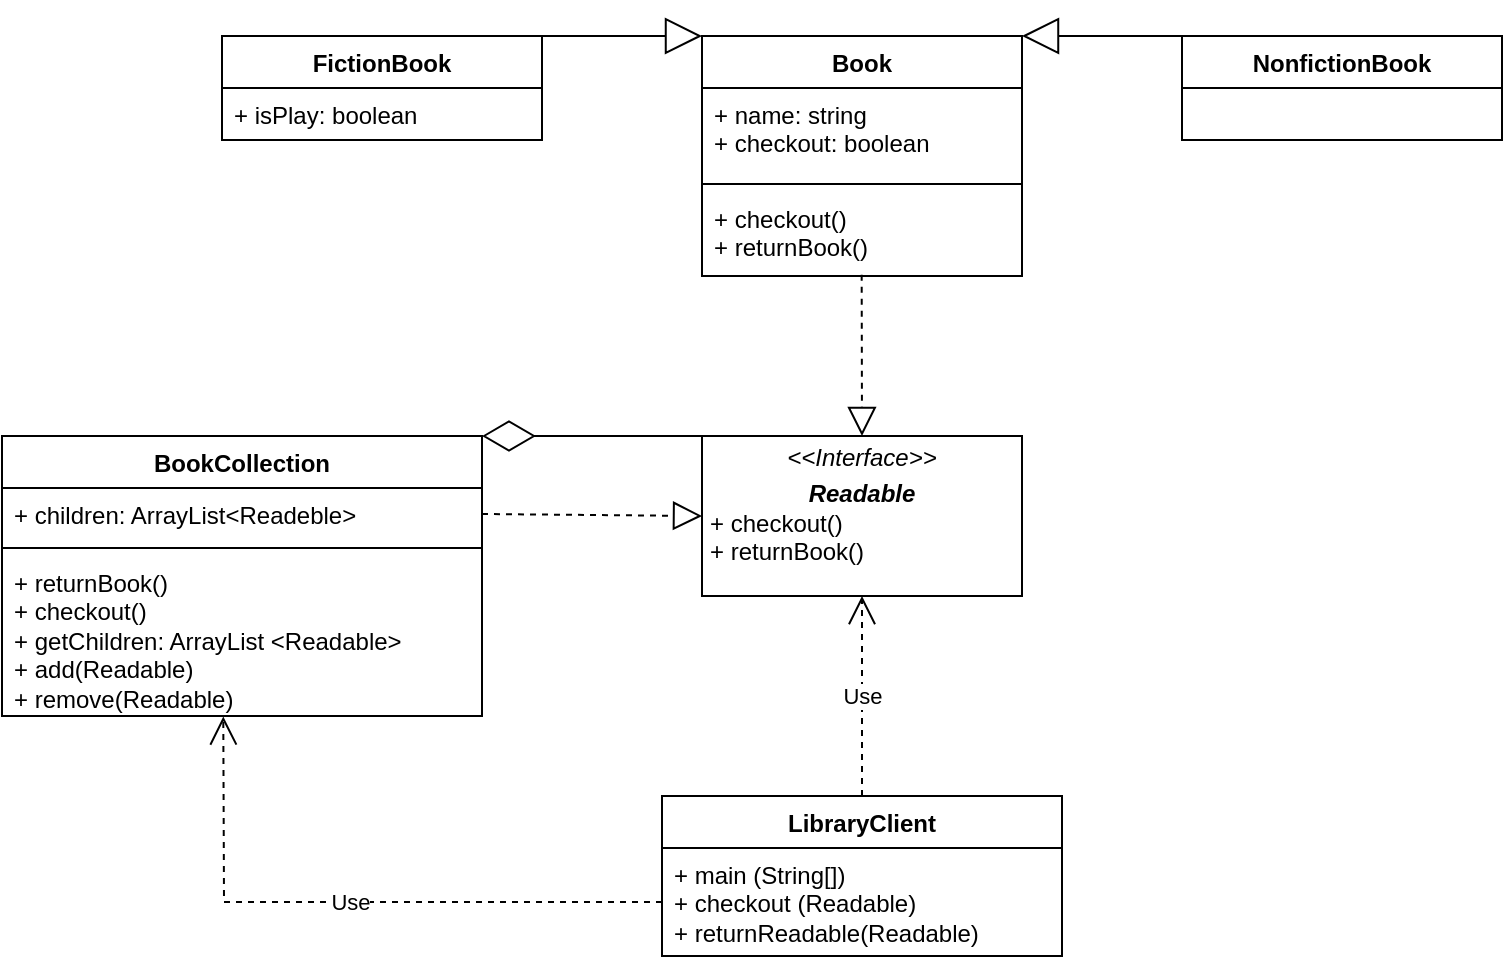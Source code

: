 <mxfile version="23.0.2" type="device">
  <diagram name="Сторінка-1" id="DHl8R-GcJMm3HBm6q-UL">
    <mxGraphModel dx="1877" dy="565" grid="1" gridSize="10" guides="1" tooltips="1" connect="1" arrows="1" fold="1" page="1" pageScale="1" pageWidth="827" pageHeight="1169" math="0" shadow="0">
      <root>
        <mxCell id="0" />
        <mxCell id="1" parent="0" />
        <mxCell id="8WjxQKYUIYiAgiq7mSdw-1" value="BookCollection" style="swimlane;fontStyle=1;align=center;verticalAlign=top;childLayout=stackLayout;horizontal=1;startSize=26;horizontalStack=0;resizeParent=1;resizeParentMax=0;resizeLast=0;collapsible=1;marginBottom=0;whiteSpace=wrap;html=1;" vertex="1" parent="1">
          <mxGeometry x="-190" y="280" width="240" height="140" as="geometry" />
        </mxCell>
        <mxCell id="8WjxQKYUIYiAgiq7mSdw-2" value="+ children: ArrayList&amp;lt;Readeble&amp;gt;" style="text;strokeColor=none;fillColor=none;align=left;verticalAlign=top;spacingLeft=4;spacingRight=4;overflow=hidden;rotatable=0;points=[[0,0.5],[1,0.5]];portConstraint=eastwest;whiteSpace=wrap;html=1;" vertex="1" parent="8WjxQKYUIYiAgiq7mSdw-1">
          <mxGeometry y="26" width="240" height="26" as="geometry" />
        </mxCell>
        <mxCell id="8WjxQKYUIYiAgiq7mSdw-3" value="" style="line;strokeWidth=1;fillColor=none;align=left;verticalAlign=middle;spacingTop=-1;spacingLeft=3;spacingRight=3;rotatable=0;labelPosition=right;points=[];portConstraint=eastwest;strokeColor=inherit;" vertex="1" parent="8WjxQKYUIYiAgiq7mSdw-1">
          <mxGeometry y="52" width="240" height="8" as="geometry" />
        </mxCell>
        <mxCell id="8WjxQKYUIYiAgiq7mSdw-4" value="+ returnBook()&lt;br&gt;+ checkout()&lt;br&gt;+ getChildren: ArrayList &amp;lt;Readable&amp;gt;&lt;br&gt;+ add(Readable)&lt;br&gt;+ remove(Readable)" style="text;strokeColor=none;fillColor=none;align=left;verticalAlign=top;spacingLeft=4;spacingRight=4;overflow=hidden;rotatable=0;points=[[0,0.5],[1,0.5]];portConstraint=eastwest;whiteSpace=wrap;html=1;" vertex="1" parent="8WjxQKYUIYiAgiq7mSdw-1">
          <mxGeometry y="60" width="240" height="80" as="geometry" />
        </mxCell>
        <mxCell id="8WjxQKYUIYiAgiq7mSdw-7" value="&lt;p style=&quot;margin:0px;margin-top:4px;text-align:center;&quot;&gt;&lt;i&gt;&amp;lt;&amp;lt;Interface&amp;gt;&amp;gt;&lt;/i&gt;&lt;/p&gt;&lt;p style=&quot;margin:0px;margin-top:4px;text-align:center;&quot;&gt;&lt;i&gt;&lt;b&gt;Readable&lt;/b&gt;&lt;/i&gt;&lt;br&gt;&lt;/p&gt;&lt;p style=&quot;margin:0px;margin-left:4px;&quot;&gt;+ checkout()&lt;br&gt;+ returnBook()&lt;/p&gt;" style="verticalAlign=top;align=left;overflow=fill;fontSize=12;fontFamily=Helvetica;html=1;whiteSpace=wrap;" vertex="1" parent="1">
          <mxGeometry x="160" y="280" width="160" height="80" as="geometry" />
        </mxCell>
        <mxCell id="8WjxQKYUIYiAgiq7mSdw-8" value="FictionBook" style="swimlane;fontStyle=1;align=center;verticalAlign=top;childLayout=stackLayout;horizontal=1;startSize=26;horizontalStack=0;resizeParent=1;resizeParentMax=0;resizeLast=0;collapsible=1;marginBottom=0;whiteSpace=wrap;html=1;" vertex="1" parent="1">
          <mxGeometry x="-80" y="80" width="160" height="52" as="geometry" />
        </mxCell>
        <mxCell id="8WjxQKYUIYiAgiq7mSdw-9" value="+ isPlay: boolean" style="text;strokeColor=none;fillColor=none;align=left;verticalAlign=top;spacingLeft=4;spacingRight=4;overflow=hidden;rotatable=0;points=[[0,0.5],[1,0.5]];portConstraint=eastwest;whiteSpace=wrap;html=1;" vertex="1" parent="8WjxQKYUIYiAgiq7mSdw-8">
          <mxGeometry y="26" width="160" height="26" as="geometry" />
        </mxCell>
        <mxCell id="8WjxQKYUIYiAgiq7mSdw-12" value="Book" style="swimlane;fontStyle=1;align=center;verticalAlign=top;childLayout=stackLayout;horizontal=1;startSize=26;horizontalStack=0;resizeParent=1;resizeParentMax=0;resizeLast=0;collapsible=1;marginBottom=0;whiteSpace=wrap;html=1;" vertex="1" parent="1">
          <mxGeometry x="160" y="80" width="160" height="120" as="geometry" />
        </mxCell>
        <mxCell id="8WjxQKYUIYiAgiq7mSdw-13" value="+ name: string&lt;br&gt;+ checkout: boolean" style="text;strokeColor=none;fillColor=none;align=left;verticalAlign=top;spacingLeft=4;spacingRight=4;overflow=hidden;rotatable=0;points=[[0,0.5],[1,0.5]];portConstraint=eastwest;whiteSpace=wrap;html=1;" vertex="1" parent="8WjxQKYUIYiAgiq7mSdw-12">
          <mxGeometry y="26" width="160" height="44" as="geometry" />
        </mxCell>
        <mxCell id="8WjxQKYUIYiAgiq7mSdw-14" value="" style="line;strokeWidth=1;fillColor=none;align=left;verticalAlign=middle;spacingTop=-1;spacingLeft=3;spacingRight=3;rotatable=0;labelPosition=right;points=[];portConstraint=eastwest;strokeColor=inherit;" vertex="1" parent="8WjxQKYUIYiAgiq7mSdw-12">
          <mxGeometry y="70" width="160" height="8" as="geometry" />
        </mxCell>
        <mxCell id="8WjxQKYUIYiAgiq7mSdw-15" value="+ checkout()&lt;br&gt;+ returnBook()" style="text;strokeColor=none;fillColor=none;align=left;verticalAlign=top;spacingLeft=4;spacingRight=4;overflow=hidden;rotatable=0;points=[[0,0.5],[1,0.5]];portConstraint=eastwest;whiteSpace=wrap;html=1;" vertex="1" parent="8WjxQKYUIYiAgiq7mSdw-12">
          <mxGeometry y="78" width="160" height="42" as="geometry" />
        </mxCell>
        <mxCell id="8WjxQKYUIYiAgiq7mSdw-16" value="NonfictionBook" style="swimlane;fontStyle=1;align=center;verticalAlign=top;childLayout=stackLayout;horizontal=1;startSize=26;horizontalStack=0;resizeParent=1;resizeParentMax=0;resizeLast=0;collapsible=1;marginBottom=0;whiteSpace=wrap;html=1;" vertex="1" parent="1">
          <mxGeometry x="400" y="80" width="160" height="52" as="geometry" />
        </mxCell>
        <mxCell id="8WjxQKYUIYiAgiq7mSdw-21" value="LibraryClient" style="swimlane;fontStyle=1;align=center;verticalAlign=top;childLayout=stackLayout;horizontal=1;startSize=26;horizontalStack=0;resizeParent=1;resizeParentMax=0;resizeLast=0;collapsible=1;marginBottom=0;whiteSpace=wrap;html=1;" vertex="1" parent="1">
          <mxGeometry x="140" y="460" width="200" height="80" as="geometry" />
        </mxCell>
        <mxCell id="8WjxQKYUIYiAgiq7mSdw-22" value="+ main (String[])&lt;br&gt;+ checkout (Readable)&lt;br&gt;+ returnReadable(Readable)" style="text;strokeColor=none;fillColor=none;align=left;verticalAlign=top;spacingLeft=4;spacingRight=4;overflow=hidden;rotatable=0;points=[[0,0.5],[1,0.5]];portConstraint=eastwest;whiteSpace=wrap;html=1;" vertex="1" parent="8WjxQKYUIYiAgiq7mSdw-21">
          <mxGeometry y="26" width="200" height="54" as="geometry" />
        </mxCell>
        <mxCell id="8WjxQKYUIYiAgiq7mSdw-24" value="" style="endArrow=block;endSize=16;endFill=0;html=1;rounded=0;entryX=1;entryY=0;entryDx=0;entryDy=0;exitX=0;exitY=0;exitDx=0;exitDy=0;" edge="1" parent="1" source="8WjxQKYUIYiAgiq7mSdw-16" target="8WjxQKYUIYiAgiq7mSdw-12">
          <mxGeometry width="160" relative="1" as="geometry">
            <mxPoint x="390" y="100" as="sourcePoint" />
            <mxPoint x="360" y="160" as="targetPoint" />
          </mxGeometry>
        </mxCell>
        <mxCell id="8WjxQKYUIYiAgiq7mSdw-25" value="" style="endArrow=block;endSize=16;endFill=0;html=1;rounded=0;exitX=1;exitY=0;exitDx=0;exitDy=0;entryX=0;entryY=0;entryDx=0;entryDy=0;" edge="1" parent="1" source="8WjxQKYUIYiAgiq7mSdw-8" target="8WjxQKYUIYiAgiq7mSdw-12">
          <mxGeometry width="160" relative="1" as="geometry">
            <mxPoint x="200" y="160" as="sourcePoint" />
            <mxPoint x="360" y="160" as="targetPoint" />
          </mxGeometry>
        </mxCell>
        <mxCell id="8WjxQKYUIYiAgiq7mSdw-26" value="" style="endArrow=block;dashed=1;endFill=0;endSize=12;html=1;rounded=0;exitX=0.499;exitY=0.986;exitDx=0;exitDy=0;exitPerimeter=0;entryX=0.5;entryY=0;entryDx=0;entryDy=0;" edge="1" parent="1" source="8WjxQKYUIYiAgiq7mSdw-15" target="8WjxQKYUIYiAgiq7mSdw-7">
          <mxGeometry width="160" relative="1" as="geometry">
            <mxPoint x="200" y="260" as="sourcePoint" />
            <mxPoint x="360" y="260" as="targetPoint" />
          </mxGeometry>
        </mxCell>
        <mxCell id="8WjxQKYUIYiAgiq7mSdw-27" value="" style="endArrow=diamondThin;endFill=0;endSize=24;html=1;rounded=0;exitX=0;exitY=0;exitDx=0;exitDy=0;entryX=1;entryY=0;entryDx=0;entryDy=0;" edge="1" parent="1" source="8WjxQKYUIYiAgiq7mSdw-7" target="8WjxQKYUIYiAgiq7mSdw-1">
          <mxGeometry width="160" relative="1" as="geometry">
            <mxPoint x="200" y="260" as="sourcePoint" />
            <mxPoint x="360" y="260" as="targetPoint" />
          </mxGeometry>
        </mxCell>
        <mxCell id="8WjxQKYUIYiAgiq7mSdw-28" value="" style="endArrow=block;dashed=1;endFill=0;endSize=12;html=1;rounded=0;exitX=1;exitY=0.5;exitDx=0;exitDy=0;entryX=0;entryY=0.5;entryDx=0;entryDy=0;" edge="1" parent="1" source="8WjxQKYUIYiAgiq7mSdw-2" target="8WjxQKYUIYiAgiq7mSdw-7">
          <mxGeometry width="160" relative="1" as="geometry">
            <mxPoint x="200" y="260" as="sourcePoint" />
            <mxPoint x="360" y="260" as="targetPoint" />
          </mxGeometry>
        </mxCell>
        <mxCell id="8WjxQKYUIYiAgiq7mSdw-29" value="Use" style="endArrow=open;endSize=12;dashed=1;html=1;rounded=0;exitX=0.5;exitY=0;exitDx=0;exitDy=0;entryX=0.5;entryY=1;entryDx=0;entryDy=0;" edge="1" parent="1" source="8WjxQKYUIYiAgiq7mSdw-21" target="8WjxQKYUIYiAgiq7mSdw-7">
          <mxGeometry width="160" relative="1" as="geometry">
            <mxPoint x="200" y="360" as="sourcePoint" />
            <mxPoint x="360" y="360" as="targetPoint" />
          </mxGeometry>
        </mxCell>
        <mxCell id="8WjxQKYUIYiAgiq7mSdw-30" value="Use" style="endArrow=open;endSize=12;dashed=1;html=1;rounded=0;exitX=0;exitY=0.5;exitDx=0;exitDy=0;entryX=0.461;entryY=1.003;entryDx=0;entryDy=0;entryPerimeter=0;" edge="1" parent="1" source="8WjxQKYUIYiAgiq7mSdw-22" target="8WjxQKYUIYiAgiq7mSdw-4">
          <mxGeometry width="160" relative="1" as="geometry">
            <mxPoint x="200" y="360" as="sourcePoint" />
            <mxPoint x="-79" y="430" as="targetPoint" />
            <Array as="points">
              <mxPoint x="-79" y="513" />
            </Array>
          </mxGeometry>
        </mxCell>
      </root>
    </mxGraphModel>
  </diagram>
</mxfile>
